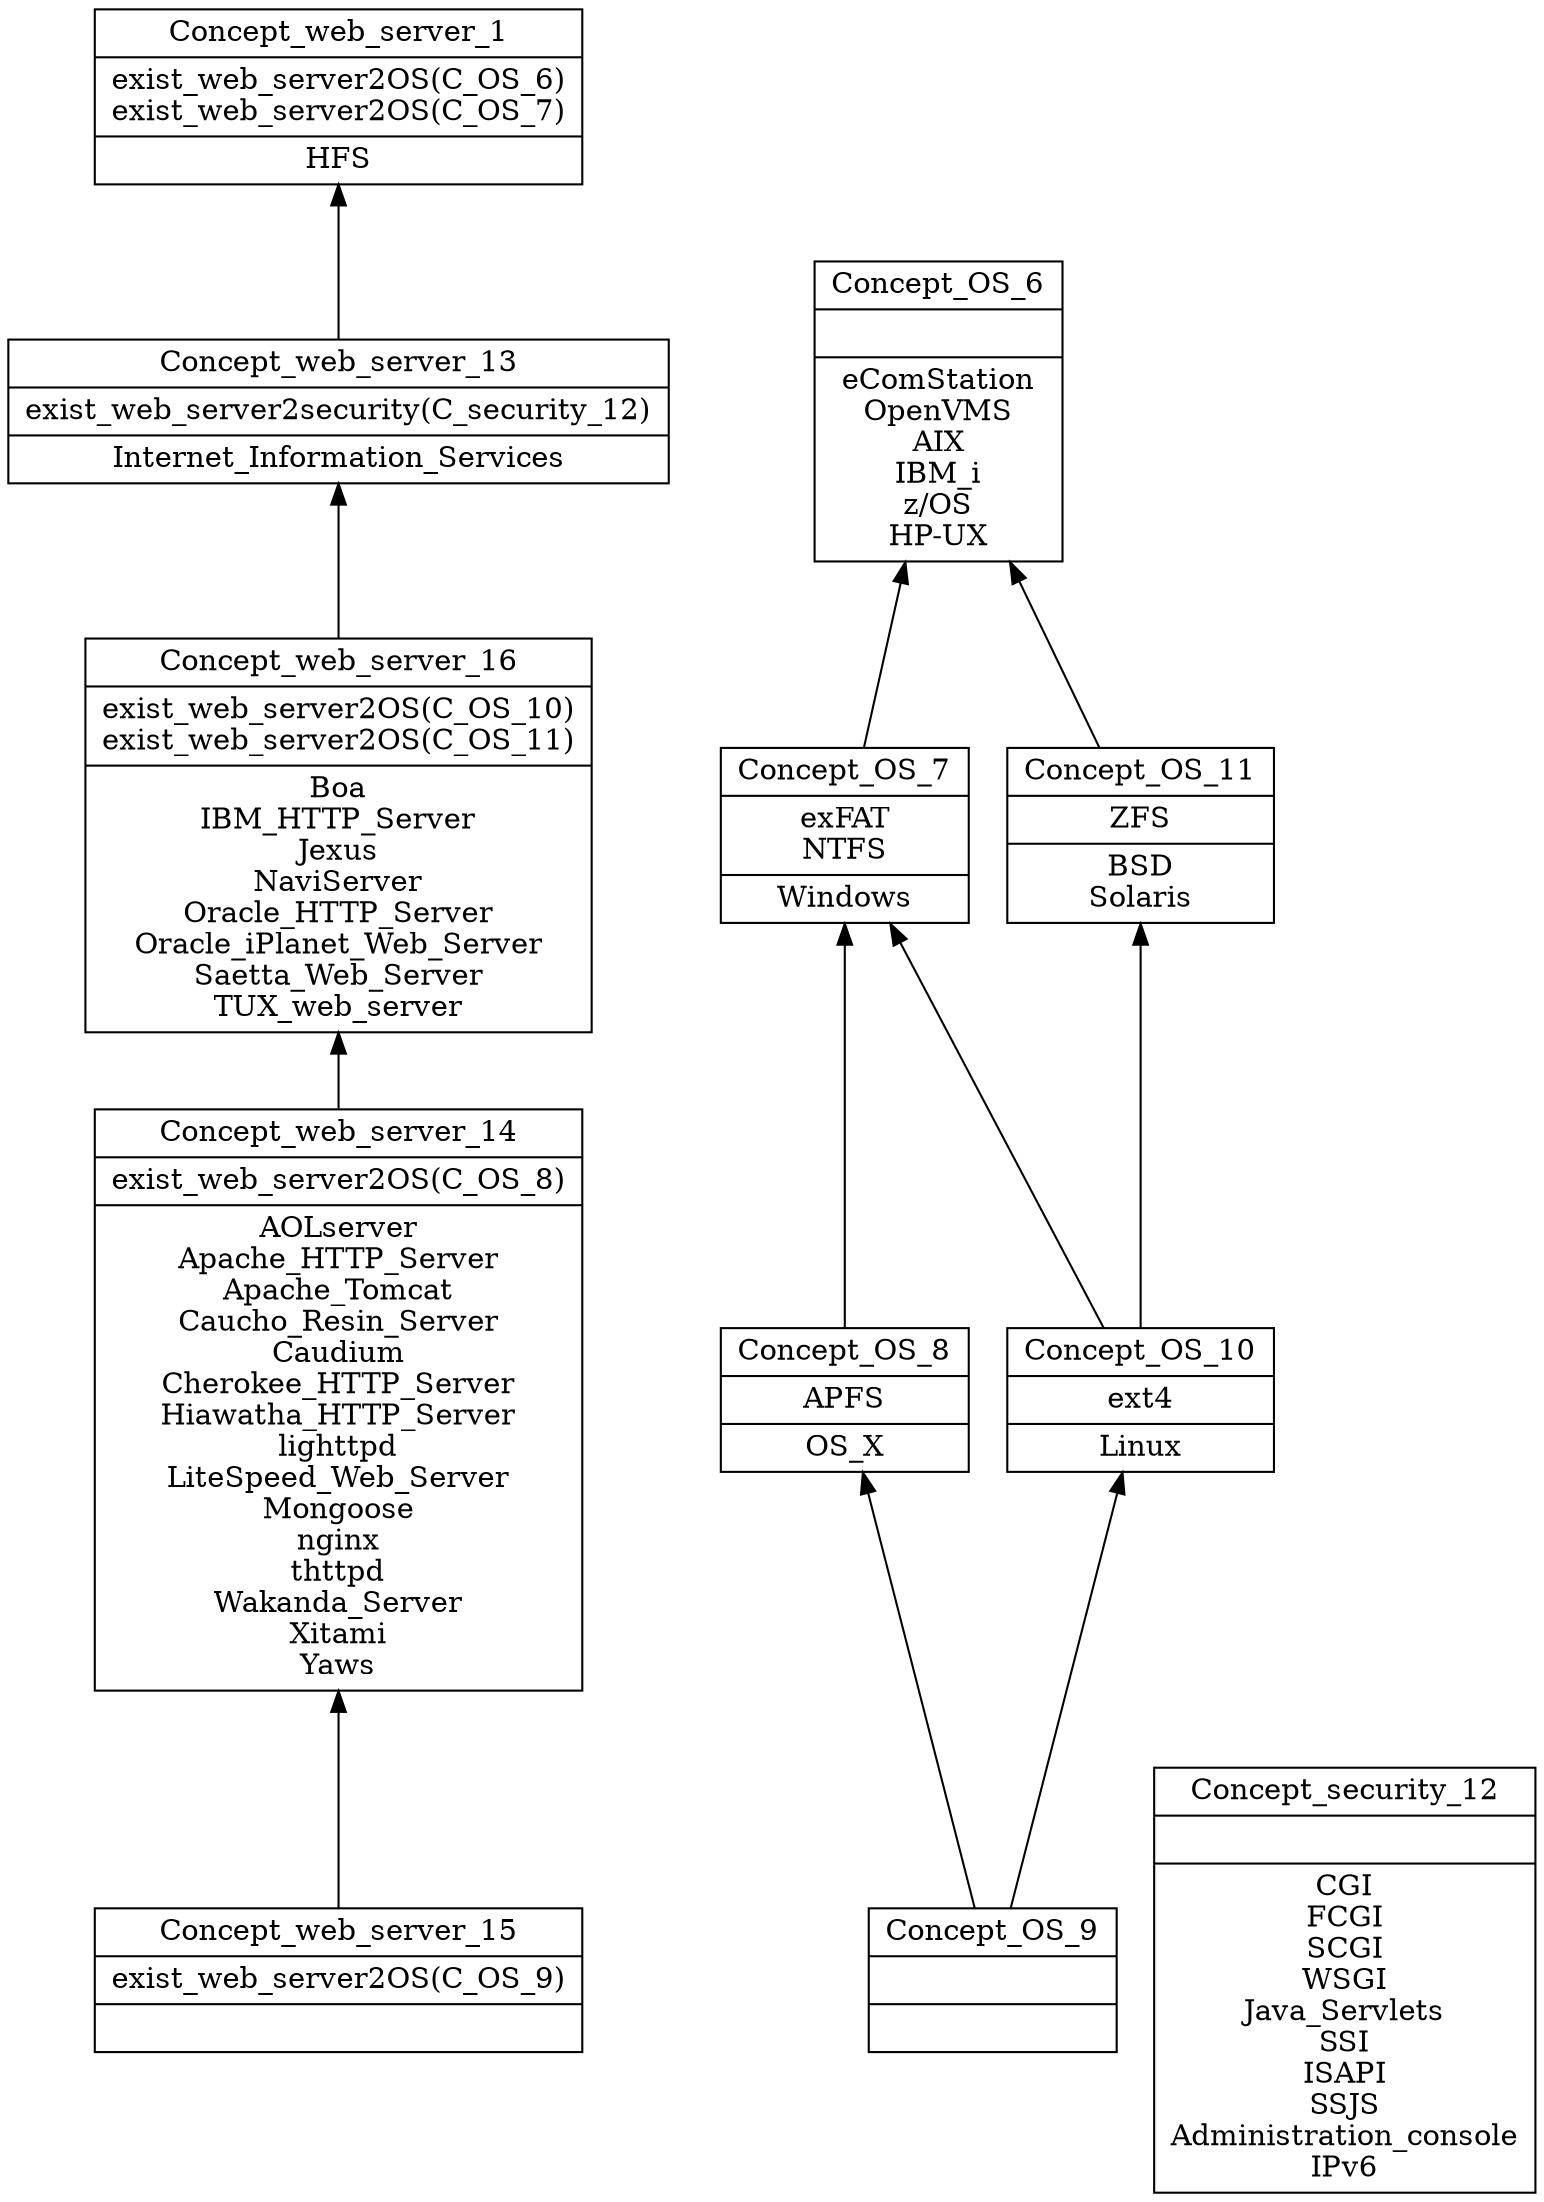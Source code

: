 digraph G { 
	rankdir=BT;
subgraph web_server { 
label="web_server";
1 [shape=record,label="{Concept_web_server_1|exist_web_server2OS(C_OS_6)\nexist_web_server2OS(C_OS_7)\n|HFS\n}"];
13 [shape=record,label="{Concept_web_server_13|exist_web_server2security(C_security_12)\n|Internet_Information_Services\n}"];
14 [shape=record,label="{Concept_web_server_14|exist_web_server2OS(C_OS_8)\n|AOLserver\nApache_HTTP_Server\nApache_Tomcat\nCaucho_Resin_Server\nCaudium\nCherokee_HTTP_Server\nHiawatha_HTTP_Server\nlighttpd\nLiteSpeed_Web_Server\nMongoose\nnginx\nthttpd\nWakanda_Server\nXitami\nYaws\n}"];
15 [shape=record,label="{Concept_web_server_15|exist_web_server2OS(C_OS_9)\n|}"];
16 [shape=record,label="{Concept_web_server_16|exist_web_server2OS(C_OS_10)\nexist_web_server2OS(C_OS_11)\n|Boa\nIBM_HTTP_Server\nJexus\nNaviServer\nOracle_HTTP_Server\nOracle_iPlanet_Web_Server\nSaetta_Web_Server\nTUX_web_server\n}"];
	13 -> 1
	16 -> 13
	15 -> 14
	14 -> 16
}
subgraph OS { 
label="OS";
6 [shape=record,label="{Concept_OS_6||eComStation\nOpenVMS\nAIX\nIBM_i\nz/OS\nHP-UX\n}"];
7 [shape=record,label="{Concept_OS_7|exFAT\nNTFS\n|Windows\n}"];
8 [shape=record,label="{Concept_OS_8|APFS\n|OS_X\n}"];
9 [shape=record,label="{Concept_OS_9||}"];
10 [shape=record,label="{Concept_OS_10|ext4\n|Linux\n}"];
11 [shape=record,label="{Concept_OS_11|ZFS\n|BSD\nSolaris\n}"];
	7 -> 6
	11 -> 6
	8 -> 7
	10 -> 7
	9 -> 8
	9 -> 10
	10 -> 11
}
subgraph security { 
label="security";
12 [shape=record,label="{Concept_security_12||CGI\nFCGI\nSCGI\nWSGI\nJava_Servlets\nSSI\nISAPI\nSSJS\nAdministration_console\nIPv6\n}"];
}
}